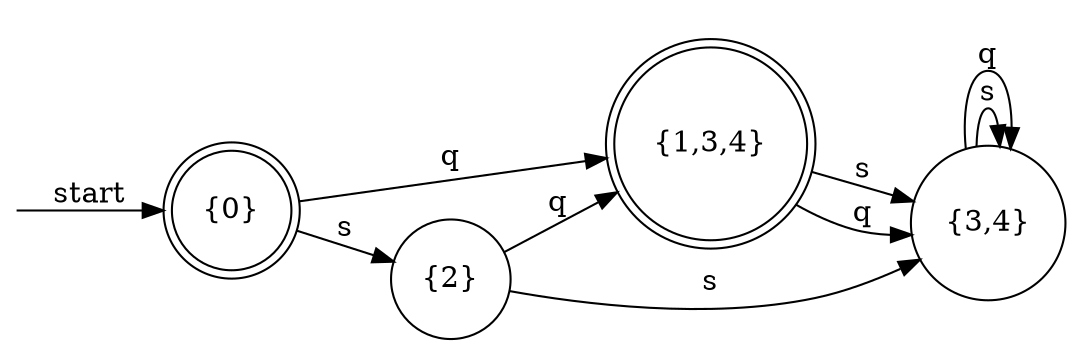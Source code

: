 digraph dfa {
    rankdir = LR;
    node [shape = doublecircle];    __start [style = invis, shape = point];
    __start -> "{0}" [ label = "start" ];
    node [shape = doublecircle]; "{0}" "{1,3,4}"
    node [shape = circle];
    "{0}" -> "{2}" [ label = "s" ];
    "{0}" -> "{1,3,4}" [ label = "q" ];
    "{2}" -> "{3,4}" [ label = "s" ];
    "{2}" -> "{1,3,4}" [ label = "q" ];
    "{3,4}" -> "{3,4}" [ label = "s" ];
    "{3,4}" -> "{3,4}" [ label = "q" ];
    "{1,3,4}" -> "{3,4}" [ label = "s" ];
    "{1,3,4}" -> "{3,4}" [ label = "q" ];
}
